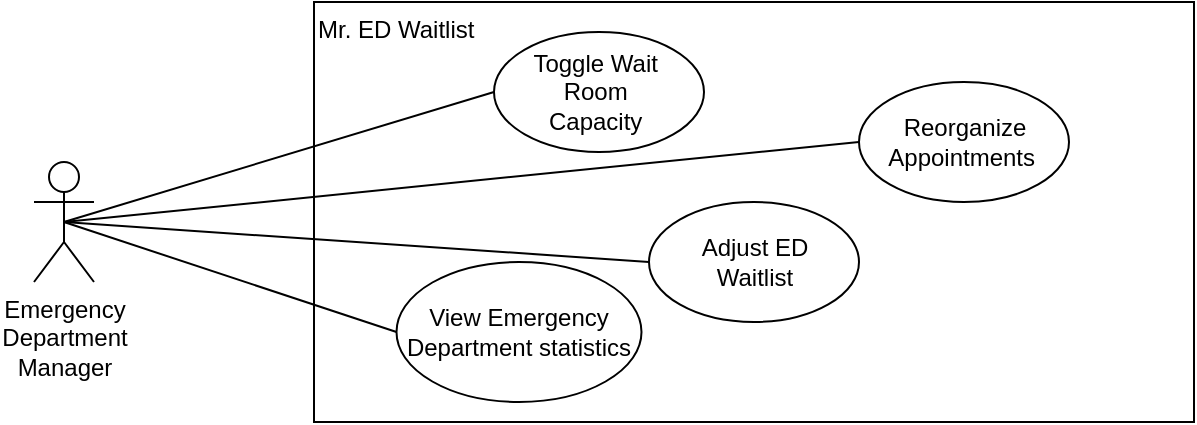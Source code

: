 <mxfile version="24.8.3">
  <diagram name="Page-1" id="rmFP2wXDVYkHg5Yxyf7J">
    <mxGraphModel dx="1481" dy="1871" grid="1" gridSize="10" guides="1" tooltips="1" connect="1" arrows="1" fold="1" page="1" pageScale="1" pageWidth="850" pageHeight="1100" background="#ffffff" math="0" shadow="0">
      <root>
        <mxCell id="0" />
        <mxCell id="1" parent="0" />
        <mxCell id="lskfsVLSXJnKaLs_SEhu-23" value="Mr. ED Waitlist&lt;br&gt;&lt;div&gt;&lt;br&gt;&lt;/div&gt;" style="rounded=0;whiteSpace=wrap;html=1;fillColor=none;align=left;verticalAlign=top;" parent="1" vertex="1">
          <mxGeometry x="240" y="-720" width="440" height="210" as="geometry" />
        </mxCell>
        <mxCell id="ewHtEaVBp_Z1ikaNq1UP-1" style="rounded=0;orthogonalLoop=1;jettySize=auto;html=1;entryX=0;entryY=0.5;entryDx=0;entryDy=0;exitX=0.5;exitY=0.5;exitDx=0;exitDy=0;exitPerimeter=0;endArrow=none;endFill=0;" edge="1" parent="1" source="lskfsVLSXJnKaLs_SEhu-1" target="lskfsVLSXJnKaLs_SEhu-4">
          <mxGeometry relative="1" as="geometry" />
        </mxCell>
        <mxCell id="ewHtEaVBp_Z1ikaNq1UP-2" style="rounded=0;orthogonalLoop=1;jettySize=auto;html=1;entryX=0;entryY=0.5;entryDx=0;entryDy=0;exitX=0.5;exitY=0.5;exitDx=0;exitDy=0;exitPerimeter=0;endArrow=none;endFill=0;" edge="1" parent="1" source="lskfsVLSXJnKaLs_SEhu-1" target="f6DXI7vJYDqg9aNzU8EN-9">
          <mxGeometry relative="1" as="geometry" />
        </mxCell>
        <mxCell id="lskfsVLSXJnKaLs_SEhu-1" value="&lt;div&gt;Emergency&lt;/div&gt;&lt;div&gt;Department&lt;/div&gt;&lt;div&gt;Manager&lt;br&gt;&lt;/div&gt;" style="shape=umlActor;verticalLabelPosition=bottom;verticalAlign=top;html=1;outlineConnect=0;align=center;" parent="1" vertex="1">
          <mxGeometry x="100" y="-640" width="30" height="60" as="geometry" />
        </mxCell>
        <mxCell id="lskfsVLSXJnKaLs_SEhu-4" value="Reorganize Appointments&amp;nbsp;" style="ellipse;whiteSpace=wrap;html=1;aspect=fixed;" parent="1" vertex="1">
          <mxGeometry x="512.5" y="-680" width="105" height="60" as="geometry" />
        </mxCell>
        <mxCell id="lskfsVLSXJnKaLs_SEhu-11" value="" style="endArrow=none;html=1;rounded=0;exitX=0.5;exitY=0.5;exitDx=0;exitDy=0;exitPerimeter=0;entryX=0;entryY=0.5;entryDx=0;entryDy=0;endFill=0;" parent="1" source="lskfsVLSXJnKaLs_SEhu-1" target="f6DXI7vJYDqg9aNzU8EN-6" edge="1">
          <mxGeometry width="50" height="50" relative="1" as="geometry">
            <mxPoint x="200" y="-350" as="sourcePoint" />
            <mxPoint x="230" y="-390" as="targetPoint" />
          </mxGeometry>
        </mxCell>
        <mxCell id="f6DXI7vJYDqg9aNzU8EN-6" value="Adjust ED&lt;div&gt;Waitlist&lt;/div&gt;" style="ellipse;whiteSpace=wrap;html=1;aspect=fixed;" parent="1" vertex="1">
          <mxGeometry x="407.5" y="-620" width="105" height="60" as="geometry" />
        </mxCell>
        <mxCell id="f6DXI7vJYDqg9aNzU8EN-9" value="Toggle Wait&amp;nbsp;&lt;div&gt;Room&amp;nbsp;&lt;div&gt;Capacity&amp;nbsp;&lt;/div&gt;&lt;/div&gt;" style="ellipse;whiteSpace=wrap;html=1;aspect=fixed;" parent="1" vertex="1">
          <mxGeometry x="330" y="-705" width="105" height="60" as="geometry" />
        </mxCell>
        <mxCell id="f6DXI7vJYDqg9aNzU8EN-19" value="View Emergency Department statistics" style="ellipse;whiteSpace=wrap;html=1;aspect=fixed;" parent="1" vertex="1">
          <mxGeometry x="281.25" y="-590" width="122.5" height="70" as="geometry" />
        </mxCell>
        <mxCell id="f6DXI7vJYDqg9aNzU8EN-20" value="" style="endArrow=none;html=1;rounded=0;exitX=0.5;exitY=0.5;exitDx=0;exitDy=0;exitPerimeter=0;entryX=0;entryY=0.5;entryDx=0;entryDy=0;endFill=0;" parent="1" source="lskfsVLSXJnKaLs_SEhu-1" target="f6DXI7vJYDqg9aNzU8EN-19" edge="1">
          <mxGeometry width="50" height="50" relative="1" as="geometry">
            <mxPoint x="175" y="-330" as="sourcePoint" />
            <mxPoint x="350" y="-550" as="targetPoint" />
          </mxGeometry>
        </mxCell>
      </root>
    </mxGraphModel>
  </diagram>
</mxfile>
